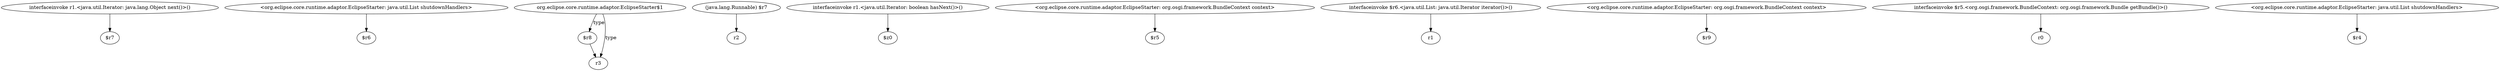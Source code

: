 digraph g {
0[label="interfaceinvoke r1.<java.util.Iterator: java.lang.Object next()>()"]
1[label="$r7"]
0->1[label=""]
2[label="<org.eclipse.core.runtime.adaptor.EclipseStarter: java.util.List shutdownHandlers>"]
3[label="$r6"]
2->3[label=""]
4[label="$r8"]
5[label="r3"]
4->5[label=""]
6[label="(java.lang.Runnable) $r7"]
7[label="r2"]
6->7[label=""]
8[label="interfaceinvoke r1.<java.util.Iterator: boolean hasNext()>()"]
9[label="$z0"]
8->9[label=""]
10[label="<org.eclipse.core.runtime.adaptor.EclipseStarter: org.osgi.framework.BundleContext context>"]
11[label="$r5"]
10->11[label=""]
12[label="org.eclipse.core.runtime.adaptor.EclipseStarter$1"]
12->5[label="type"]
13[label="interfaceinvoke $r6.<java.util.List: java.util.Iterator iterator()>()"]
14[label="r1"]
13->14[label=""]
15[label="<org.eclipse.core.runtime.adaptor.EclipseStarter: org.osgi.framework.BundleContext context>"]
16[label="$r9"]
15->16[label=""]
17[label="interfaceinvoke $r5.<org.osgi.framework.BundleContext: org.osgi.framework.Bundle getBundle()>()"]
18[label="r0"]
17->18[label=""]
19[label="<org.eclipse.core.runtime.adaptor.EclipseStarter: java.util.List shutdownHandlers>"]
20[label="$r4"]
19->20[label=""]
12->4[label="type"]
}